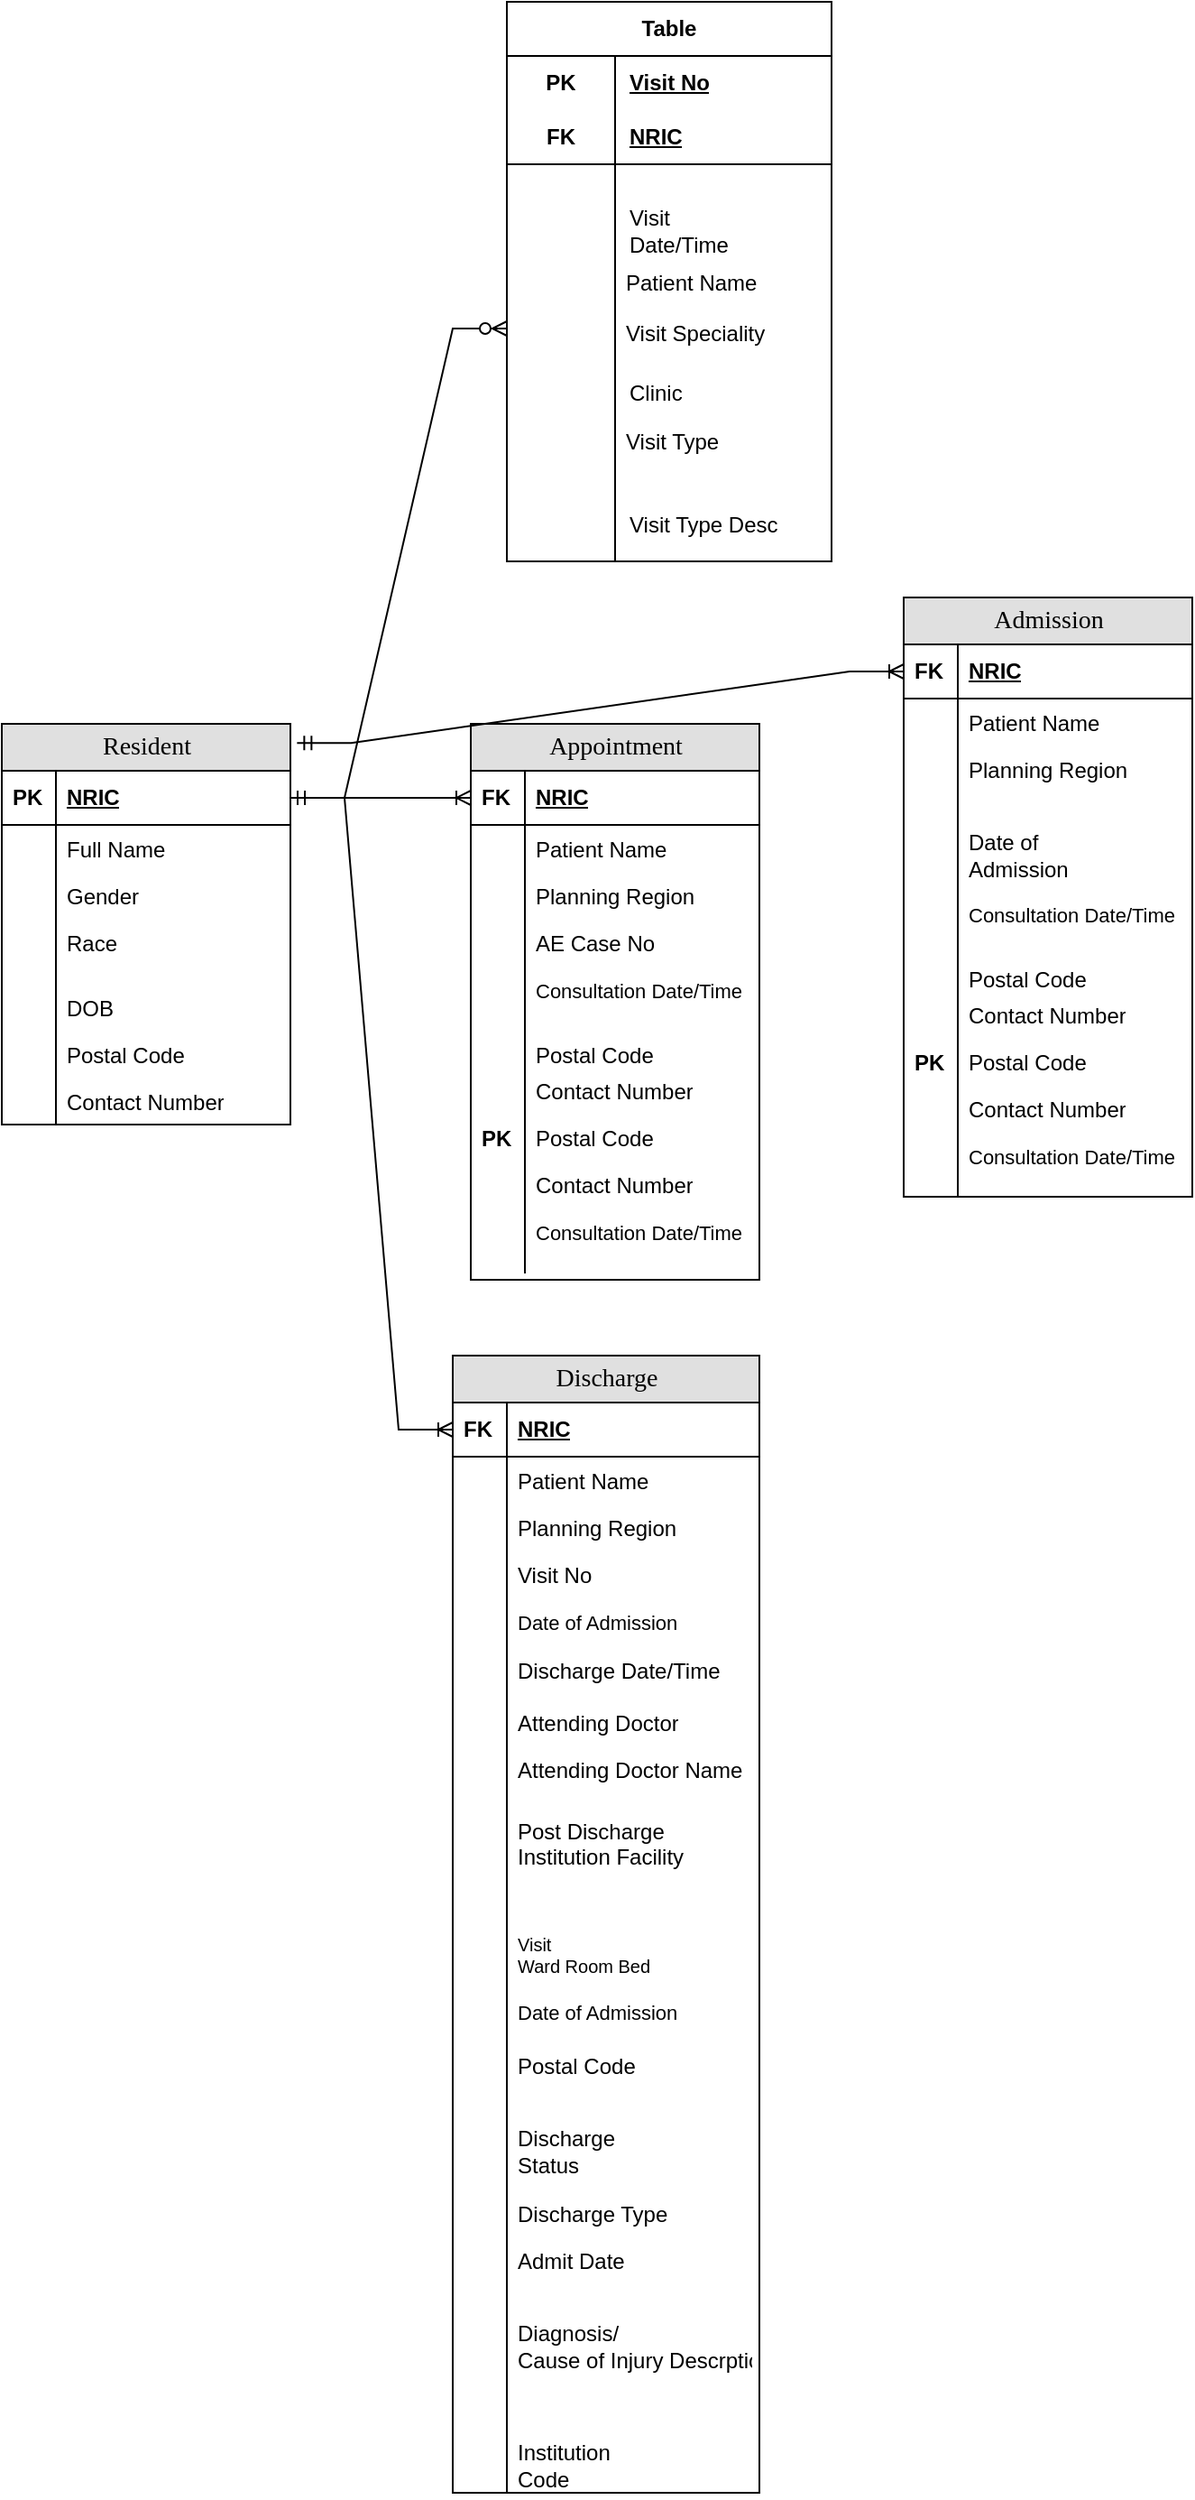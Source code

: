 <mxfile version="21.6.8" type="github">
  <diagram name="Page-1" id="e56a1550-8fbb-45ad-956c-1786394a9013">
    <mxGraphModel dx="739" dy="1246" grid="1" gridSize="10" guides="1" tooltips="1" connect="1" arrows="1" fold="1" page="1" pageScale="1" pageWidth="1100" pageHeight="850" background="none" math="0" shadow="0">
      <root>
        <object label="" Country="" id="0">
          <mxCell />
        </object>
        <mxCell id="1" parent="0" />
        <mxCell id="2e49270ec7c68f3f-80" value="Resident" style="swimlane;html=1;fontStyle=0;childLayout=stackLayout;horizontal=1;startSize=26;fillColor=#e0e0e0;horizontalStack=0;resizeParent=1;resizeLast=0;collapsible=1;marginBottom=0;swimlaneFillColor=#ffffff;align=center;rounded=0;shadow=0;comic=0;labelBackgroundColor=none;strokeWidth=1;fontFamily=Verdana;fontSize=14" parent="1" vertex="1">
          <mxGeometry x="30" y="350" width="160" height="222" as="geometry" />
        </mxCell>
        <object label="NRIC" id="2e49270ec7c68f3f-81">
          <mxCell style="shape=partialRectangle;top=0;left=0;right=0;bottom=1;html=1;align=left;verticalAlign=middle;fillColor=none;spacingLeft=34;spacingRight=4;whiteSpace=wrap;overflow=hidden;rotatable=0;points=[[0,0.5],[1,0.5]];portConstraint=eastwest;dropTarget=0;fontStyle=5;" parent="2e49270ec7c68f3f-80" vertex="1">
            <mxGeometry y="26" width="160" height="30" as="geometry" />
          </mxCell>
        </object>
        <mxCell id="2e49270ec7c68f3f-82" value="&lt;b&gt;PK&lt;/b&gt;" style="shape=partialRectangle;top=0;left=0;bottom=0;html=1;fillColor=none;align=left;verticalAlign=middle;spacingLeft=4;spacingRight=4;whiteSpace=wrap;overflow=hidden;rotatable=0;points=[];portConstraint=eastwest;part=1;" parent="2e49270ec7c68f3f-81" vertex="1" connectable="0">
          <mxGeometry width="30" height="30" as="geometry" />
        </mxCell>
        <mxCell id="2e49270ec7c68f3f-83" value="Full Name" style="shape=partialRectangle;top=0;left=0;right=0;bottom=0;html=1;align=left;verticalAlign=top;fillColor=none;spacingLeft=34;spacingRight=4;whiteSpace=wrap;overflow=hidden;rotatable=0;points=[[0,0.5],[1,0.5]];portConstraint=eastwest;dropTarget=0;" parent="2e49270ec7c68f3f-80" vertex="1">
          <mxGeometry y="56" width="160" height="26" as="geometry" />
        </mxCell>
        <mxCell id="2e49270ec7c68f3f-84" value="" style="shape=partialRectangle;top=0;left=0;bottom=0;html=1;fillColor=none;align=left;verticalAlign=top;spacingLeft=4;spacingRight=4;whiteSpace=wrap;overflow=hidden;rotatable=0;points=[];portConstraint=eastwest;part=1;" parent="2e49270ec7c68f3f-83" vertex="1" connectable="0">
          <mxGeometry width="30" height="26" as="geometry" />
        </mxCell>
        <mxCell id="2e49270ec7c68f3f-85" value="Gender" style="shape=partialRectangle;top=0;left=0;right=0;bottom=0;html=1;align=left;verticalAlign=top;fillColor=none;spacingLeft=34;spacingRight=4;whiteSpace=wrap;overflow=hidden;rotatable=0;points=[[0,0.5],[1,0.5]];portConstraint=eastwest;dropTarget=0;" parent="2e49270ec7c68f3f-80" vertex="1">
          <mxGeometry y="82" width="160" height="26" as="geometry" />
        </mxCell>
        <mxCell id="2e49270ec7c68f3f-86" value="" style="shape=partialRectangle;top=0;left=0;bottom=0;html=1;fillColor=none;align=left;verticalAlign=top;spacingLeft=4;spacingRight=4;whiteSpace=wrap;overflow=hidden;rotatable=0;points=[];portConstraint=eastwest;part=1;" parent="2e49270ec7c68f3f-85" vertex="1" connectable="0">
          <mxGeometry width="30" height="26" as="geometry" />
        </mxCell>
        <object label="Race&lt;br&gt;" NRIC="" id="2e49270ec7c68f3f-87">
          <mxCell style="shape=partialRectangle;top=0;left=0;right=0;bottom=0;html=1;align=left;verticalAlign=top;fillColor=none;spacingLeft=34;spacingRight=4;whiteSpace=wrap;overflow=hidden;rotatable=0;points=[[0,0.5],[1,0.5]];portConstraint=eastwest;dropTarget=0;" parent="2e49270ec7c68f3f-80" vertex="1">
            <mxGeometry y="108" width="160" height="26" as="geometry" />
          </mxCell>
        </object>
        <mxCell id="2e49270ec7c68f3f-88" value="" style="shape=partialRectangle;top=0;left=0;bottom=0;html=1;fillColor=none;align=left;verticalAlign=top;spacingLeft=4;spacingRight=4;whiteSpace=wrap;overflow=hidden;rotatable=0;points=[];portConstraint=eastwest;part=1;" parent="2e49270ec7c68f3f-87" vertex="1" connectable="0">
          <mxGeometry width="30" height="26" as="geometry" />
        </mxCell>
        <mxCell id="2e49270ec7c68f3f-89" value="" style="shape=partialRectangle;top=0;left=0;right=0;bottom=0;html=1;align=left;verticalAlign=top;fillColor=none;spacingLeft=34;spacingRight=4;whiteSpace=wrap;overflow=hidden;rotatable=0;points=[[0,0.5],[1,0.5]];portConstraint=eastwest;dropTarget=0;" parent="2e49270ec7c68f3f-80" vertex="1">
          <mxGeometry y="134" width="160" height="10" as="geometry" />
        </mxCell>
        <mxCell id="2e49270ec7c68f3f-90" value="" style="shape=partialRectangle;top=0;left=0;bottom=0;html=1;fillColor=none;align=left;verticalAlign=top;spacingLeft=4;spacingRight=4;whiteSpace=wrap;overflow=hidden;rotatable=0;points=[];portConstraint=eastwest;part=1;" parent="2e49270ec7c68f3f-89" vertex="1" connectable="0">
          <mxGeometry width="30" height="10" as="geometry" />
        </mxCell>
        <mxCell id="mO2ZwVABica-r8AVi01O-3" value="DOB" style="shape=partialRectangle;top=0;left=0;right=0;bottom=0;html=1;align=left;verticalAlign=top;fillColor=none;spacingLeft=34;spacingRight=4;whiteSpace=wrap;overflow=hidden;rotatable=0;points=[[0,0.5],[1,0.5]];portConstraint=eastwest;dropTarget=0;" vertex="1" parent="2e49270ec7c68f3f-80">
          <mxGeometry y="144" width="160" height="26" as="geometry" />
        </mxCell>
        <mxCell id="mO2ZwVABica-r8AVi01O-4" value="" style="shape=partialRectangle;top=0;left=0;bottom=0;html=1;fillColor=none;align=left;verticalAlign=top;spacingLeft=4;spacingRight=4;whiteSpace=wrap;overflow=hidden;rotatable=0;points=[];portConstraint=eastwest;part=1;" vertex="1" connectable="0" parent="mO2ZwVABica-r8AVi01O-3">
          <mxGeometry width="30" height="26" as="geometry" />
        </mxCell>
        <mxCell id="mO2ZwVABica-r8AVi01O-5" value="Postal Code" style="shape=partialRectangle;top=0;left=0;right=0;bottom=0;html=1;align=left;verticalAlign=top;fillColor=none;spacingLeft=34;spacingRight=4;whiteSpace=wrap;overflow=hidden;rotatable=0;points=[[0,0.5],[1,0.5]];portConstraint=eastwest;dropTarget=0;" vertex="1" parent="2e49270ec7c68f3f-80">
          <mxGeometry y="170" width="160" height="26" as="geometry" />
        </mxCell>
        <mxCell id="mO2ZwVABica-r8AVi01O-6" value="" style="shape=partialRectangle;top=0;left=0;bottom=0;html=1;fillColor=none;align=left;verticalAlign=top;spacingLeft=4;spacingRight=4;whiteSpace=wrap;overflow=hidden;rotatable=0;points=[];portConstraint=eastwest;part=1;" vertex="1" connectable="0" parent="mO2ZwVABica-r8AVi01O-5">
          <mxGeometry width="30" height="26" as="geometry" />
        </mxCell>
        <mxCell id="mO2ZwVABica-r8AVi01O-7" value="Contact Number" style="shape=partialRectangle;top=0;left=0;right=0;bottom=0;html=1;align=left;verticalAlign=top;fillColor=none;spacingLeft=34;spacingRight=4;whiteSpace=wrap;overflow=hidden;rotatable=0;points=[[0,0.5],[1,0.5]];portConstraint=eastwest;dropTarget=0;" vertex="1" parent="2e49270ec7c68f3f-80">
          <mxGeometry y="196" width="160" height="26" as="geometry" />
        </mxCell>
        <mxCell id="mO2ZwVABica-r8AVi01O-8" value="" style="shape=partialRectangle;top=0;left=0;bottom=0;html=1;fillColor=none;align=left;verticalAlign=top;spacingLeft=4;spacingRight=4;whiteSpace=wrap;overflow=hidden;rotatable=0;points=[];portConstraint=eastwest;part=1;" vertex="1" connectable="0" parent="mO2ZwVABica-r8AVi01O-7">
          <mxGeometry width="30" height="26" as="geometry" />
        </mxCell>
        <mxCell id="mO2ZwVABica-r8AVi01O-9" value="Appointment" style="swimlane;html=1;fontStyle=0;childLayout=stackLayout;horizontal=1;startSize=26;fillColor=#e0e0e0;horizontalStack=0;resizeParent=1;resizeLast=0;collapsible=1;marginBottom=0;swimlaneFillColor=#ffffff;align=center;rounded=0;shadow=0;comic=0;labelBackgroundColor=none;strokeWidth=1;fontFamily=Verdana;fontSize=14" vertex="1" parent="1">
          <mxGeometry x="290" y="350" width="160" height="308" as="geometry" />
        </mxCell>
        <object label="NRIC" id="mO2ZwVABica-r8AVi01O-10">
          <mxCell style="shape=partialRectangle;top=0;left=0;right=0;bottom=1;html=1;align=left;verticalAlign=middle;fillColor=none;spacingLeft=34;spacingRight=4;whiteSpace=wrap;overflow=hidden;rotatable=0;points=[[0,0.5],[1,0.5]];portConstraint=eastwest;dropTarget=0;fontStyle=5;" vertex="1" parent="mO2ZwVABica-r8AVi01O-9">
            <mxGeometry y="26" width="160" height="30" as="geometry" />
          </mxCell>
        </object>
        <mxCell id="mO2ZwVABica-r8AVi01O-11" value="&lt;b&gt;FK&lt;/b&gt;" style="shape=partialRectangle;top=0;left=0;bottom=0;html=1;fillColor=none;align=left;verticalAlign=middle;spacingLeft=4;spacingRight=4;whiteSpace=wrap;overflow=hidden;rotatable=0;points=[];portConstraint=eastwest;part=1;" vertex="1" connectable="0" parent="mO2ZwVABica-r8AVi01O-10">
          <mxGeometry width="30" height="30" as="geometry" />
        </mxCell>
        <mxCell id="mO2ZwVABica-r8AVi01O-12" value="Patient Name" style="shape=partialRectangle;top=0;left=0;right=0;bottom=0;html=1;align=left;verticalAlign=top;fillColor=none;spacingLeft=34;spacingRight=4;whiteSpace=wrap;overflow=hidden;rotatable=0;points=[[0,0.5],[1,0.5]];portConstraint=eastwest;dropTarget=0;" vertex="1" parent="mO2ZwVABica-r8AVi01O-9">
          <mxGeometry y="56" width="160" height="26" as="geometry" />
        </mxCell>
        <mxCell id="mO2ZwVABica-r8AVi01O-13" value="" style="shape=partialRectangle;top=0;left=0;bottom=0;html=1;fillColor=none;align=left;verticalAlign=top;spacingLeft=4;spacingRight=4;whiteSpace=wrap;overflow=hidden;rotatable=0;points=[];portConstraint=eastwest;part=1;" vertex="1" connectable="0" parent="mO2ZwVABica-r8AVi01O-12">
          <mxGeometry width="30" height="26" as="geometry" />
        </mxCell>
        <mxCell id="mO2ZwVABica-r8AVi01O-14" value="Planning Region" style="shape=partialRectangle;top=0;left=0;right=0;bottom=0;html=1;align=left;verticalAlign=top;fillColor=none;spacingLeft=34;spacingRight=4;whiteSpace=wrap;overflow=hidden;rotatable=0;points=[[0,0.5],[1,0.5]];portConstraint=eastwest;dropTarget=0;" vertex="1" parent="mO2ZwVABica-r8AVi01O-9">
          <mxGeometry y="82" width="160" height="26" as="geometry" />
        </mxCell>
        <mxCell id="mO2ZwVABica-r8AVi01O-15" value="" style="shape=partialRectangle;top=0;left=0;bottom=0;html=1;fillColor=none;align=left;verticalAlign=top;spacingLeft=4;spacingRight=4;whiteSpace=wrap;overflow=hidden;rotatable=0;points=[];portConstraint=eastwest;part=1;" vertex="1" connectable="0" parent="mO2ZwVABica-r8AVi01O-14">
          <mxGeometry width="30" height="26" as="geometry" />
        </mxCell>
        <object label="AE Case No" NRIC="" id="mO2ZwVABica-r8AVi01O-16">
          <mxCell style="shape=partialRectangle;top=0;left=0;right=0;bottom=0;html=1;align=left;verticalAlign=top;fillColor=none;spacingLeft=34;spacingRight=4;whiteSpace=wrap;overflow=hidden;rotatable=0;points=[[0,0.5],[1,0.5]];portConstraint=eastwest;dropTarget=0;" vertex="1" parent="mO2ZwVABica-r8AVi01O-9">
            <mxGeometry y="108" width="160" height="26" as="geometry" />
          </mxCell>
        </object>
        <mxCell id="mO2ZwVABica-r8AVi01O-17" value="" style="shape=partialRectangle;top=0;left=0;bottom=0;html=1;fillColor=none;align=left;verticalAlign=top;spacingLeft=4;spacingRight=4;whiteSpace=wrap;overflow=hidden;rotatable=0;points=[];portConstraint=eastwest;part=1;" vertex="1" connectable="0" parent="mO2ZwVABica-r8AVi01O-16">
          <mxGeometry width="30" height="26" as="geometry" />
        </mxCell>
        <mxCell id="mO2ZwVABica-r8AVi01O-20" value="&lt;font style=&quot;font-size: 11px;&quot;&gt;Consultation Date/Time&lt;/font&gt;" style="shape=partialRectangle;top=0;left=0;right=0;bottom=0;html=1;align=left;verticalAlign=top;fillColor=none;spacingLeft=34;spacingRight=4;whiteSpace=wrap;overflow=hidden;rotatable=0;points=[[0,0.5],[1,0.5]];portConstraint=eastwest;dropTarget=0;" vertex="1" parent="mO2ZwVABica-r8AVi01O-9">
          <mxGeometry y="134" width="160" height="36" as="geometry" />
        </mxCell>
        <mxCell id="mO2ZwVABica-r8AVi01O-21" value="" style="shape=partialRectangle;top=0;left=0;bottom=0;html=1;fillColor=none;align=left;verticalAlign=top;spacingLeft=4;spacingRight=4;whiteSpace=wrap;overflow=hidden;rotatable=0;points=[];portConstraint=eastwest;part=1;" vertex="1" connectable="0" parent="mO2ZwVABica-r8AVi01O-20">
          <mxGeometry width="30" height="36" as="geometry" />
        </mxCell>
        <mxCell id="mO2ZwVABica-r8AVi01O-22" value="Postal Code" style="shape=partialRectangle;top=0;left=0;right=0;bottom=0;html=1;align=left;verticalAlign=top;fillColor=none;spacingLeft=34;spacingRight=4;whiteSpace=wrap;overflow=hidden;rotatable=0;points=[[0,0.5],[1,0.5]];portConstraint=eastwest;dropTarget=0;" vertex="1" parent="mO2ZwVABica-r8AVi01O-9">
          <mxGeometry y="170" width="160" height="20" as="geometry" />
        </mxCell>
        <mxCell id="mO2ZwVABica-r8AVi01O-23" value="" style="shape=partialRectangle;top=0;left=0;bottom=0;html=1;fillColor=none;align=left;verticalAlign=top;spacingLeft=4;spacingRight=4;whiteSpace=wrap;overflow=hidden;rotatable=0;points=[];portConstraint=eastwest;part=1;" vertex="1" connectable="0" parent="mO2ZwVABica-r8AVi01O-22">
          <mxGeometry width="30" height="20.0" as="geometry" />
        </mxCell>
        <mxCell id="mO2ZwVABica-r8AVi01O-24" value="Contact Number" style="shape=partialRectangle;top=0;left=0;right=0;bottom=0;html=1;align=left;verticalAlign=top;fillColor=none;spacingLeft=34;spacingRight=4;whiteSpace=wrap;overflow=hidden;rotatable=0;points=[[0,0.5],[1,0.5]];portConstraint=eastwest;dropTarget=0;" vertex="1" parent="mO2ZwVABica-r8AVi01O-9">
          <mxGeometry y="190" width="160" height="26" as="geometry" />
        </mxCell>
        <mxCell id="mO2ZwVABica-r8AVi01O-25" value="" style="shape=partialRectangle;top=0;left=0;bottom=0;html=1;fillColor=none;align=left;verticalAlign=top;spacingLeft=4;spacingRight=4;whiteSpace=wrap;overflow=hidden;rotatable=0;points=[];portConstraint=eastwest;part=1;" vertex="1" connectable="0" parent="mO2ZwVABica-r8AVi01O-24">
          <mxGeometry width="30" height="26" as="geometry" />
        </mxCell>
        <mxCell id="mO2ZwVABica-r8AVi01O-32" value="Postal Code" style="shape=partialRectangle;top=0;left=0;right=0;bottom=0;html=1;align=left;verticalAlign=top;fillColor=none;spacingLeft=34;spacingRight=4;whiteSpace=wrap;overflow=hidden;rotatable=0;points=[[0,0.5],[1,0.5]];portConstraint=eastwest;dropTarget=0;" vertex="1" parent="mO2ZwVABica-r8AVi01O-9">
          <mxGeometry y="216" width="160" height="26" as="geometry" />
        </mxCell>
        <mxCell id="mO2ZwVABica-r8AVi01O-33" value="&lt;b&gt;PK&lt;/b&gt;" style="shape=partialRectangle;top=0;left=0;bottom=0;html=1;fillColor=none;align=left;verticalAlign=top;spacingLeft=4;spacingRight=4;whiteSpace=wrap;overflow=hidden;rotatable=0;points=[];portConstraint=eastwest;part=1;" vertex="1" connectable="0" parent="mO2ZwVABica-r8AVi01O-32">
          <mxGeometry width="30" height="26" as="geometry" />
        </mxCell>
        <mxCell id="mO2ZwVABica-r8AVi01O-34" value="Contact Number" style="shape=partialRectangle;top=0;left=0;right=0;bottom=0;html=1;align=left;verticalAlign=top;fillColor=none;spacingLeft=34;spacingRight=4;whiteSpace=wrap;overflow=hidden;rotatable=0;points=[[0,0.5],[1,0.5]];portConstraint=eastwest;dropTarget=0;" vertex="1" parent="mO2ZwVABica-r8AVi01O-9">
          <mxGeometry y="242" width="160" height="26" as="geometry" />
        </mxCell>
        <mxCell id="mO2ZwVABica-r8AVi01O-35" value="" style="shape=partialRectangle;top=0;left=0;bottom=0;html=1;fillColor=none;align=left;verticalAlign=top;spacingLeft=4;spacingRight=4;whiteSpace=wrap;overflow=hidden;rotatable=0;points=[];portConstraint=eastwest;part=1;" vertex="1" connectable="0" parent="mO2ZwVABica-r8AVi01O-34">
          <mxGeometry width="30" height="26" as="geometry" />
        </mxCell>
        <mxCell id="mO2ZwVABica-r8AVi01O-154" value="&lt;font style=&quot;font-size: 11px;&quot;&gt;Consultation Date/Time&lt;/font&gt;" style="shape=partialRectangle;top=0;left=0;right=0;bottom=0;html=1;align=left;verticalAlign=top;fillColor=none;spacingLeft=34;spacingRight=4;whiteSpace=wrap;overflow=hidden;rotatable=0;points=[[0,0.5],[1,0.5]];portConstraint=eastwest;dropTarget=0;" vertex="1" parent="mO2ZwVABica-r8AVi01O-9">
          <mxGeometry y="268" width="160" height="36" as="geometry" />
        </mxCell>
        <mxCell id="mO2ZwVABica-r8AVi01O-155" value="" style="shape=partialRectangle;top=0;left=0;bottom=0;html=1;fillColor=none;align=left;verticalAlign=top;spacingLeft=4;spacingRight=4;whiteSpace=wrap;overflow=hidden;rotatable=0;points=[];portConstraint=eastwest;part=1;" vertex="1" connectable="0" parent="mO2ZwVABica-r8AVi01O-154">
          <mxGeometry width="30" height="36" as="geometry" />
        </mxCell>
        <mxCell id="mO2ZwVABica-r8AVi01O-36" value="Discharge" style="swimlane;html=1;fontStyle=0;childLayout=stackLayout;horizontal=1;startSize=26;fillColor=#e0e0e0;horizontalStack=0;resizeParent=1;resizeLast=0;collapsible=1;marginBottom=0;swimlaneFillColor=#ffffff;align=center;rounded=0;shadow=0;comic=0;labelBackgroundColor=none;strokeWidth=1;fontFamily=Verdana;fontSize=14" vertex="1" parent="1">
          <mxGeometry x="280" y="700" width="170" height="630" as="geometry" />
        </mxCell>
        <object label="NRIC" id="mO2ZwVABica-r8AVi01O-37">
          <mxCell style="shape=partialRectangle;top=0;left=0;right=0;bottom=1;html=1;align=left;verticalAlign=middle;fillColor=none;spacingLeft=34;spacingRight=4;whiteSpace=wrap;overflow=hidden;rotatable=0;points=[[0,0.5],[1,0.5]];portConstraint=eastwest;dropTarget=0;fontStyle=5;" vertex="1" parent="mO2ZwVABica-r8AVi01O-36">
            <mxGeometry y="26" width="170" height="30" as="geometry" />
          </mxCell>
        </object>
        <mxCell id="mO2ZwVABica-r8AVi01O-38" value="&lt;b&gt;FK&lt;/b&gt;" style="shape=partialRectangle;top=0;left=0;bottom=0;html=1;fillColor=none;align=left;verticalAlign=middle;spacingLeft=4;spacingRight=4;whiteSpace=wrap;overflow=hidden;rotatable=0;points=[];portConstraint=eastwest;part=1;" vertex="1" connectable="0" parent="mO2ZwVABica-r8AVi01O-37">
          <mxGeometry width="30" height="30" as="geometry" />
        </mxCell>
        <mxCell id="mO2ZwVABica-r8AVi01O-39" value="Patient Name" style="shape=partialRectangle;top=0;left=0;right=0;bottom=0;html=1;align=left;verticalAlign=top;fillColor=none;spacingLeft=34;spacingRight=4;whiteSpace=wrap;overflow=hidden;rotatable=0;points=[[0,0.5],[1,0.5]];portConstraint=eastwest;dropTarget=0;" vertex="1" parent="mO2ZwVABica-r8AVi01O-36">
          <mxGeometry y="56" width="170" height="26" as="geometry" />
        </mxCell>
        <mxCell id="mO2ZwVABica-r8AVi01O-40" value="" style="shape=partialRectangle;top=0;left=0;bottom=0;html=1;fillColor=none;align=left;verticalAlign=top;spacingLeft=4;spacingRight=4;whiteSpace=wrap;overflow=hidden;rotatable=0;points=[];portConstraint=eastwest;part=1;" vertex="1" connectable="0" parent="mO2ZwVABica-r8AVi01O-39">
          <mxGeometry width="30" height="26" as="geometry" />
        </mxCell>
        <mxCell id="mO2ZwVABica-r8AVi01O-41" value="Planning Region" style="shape=partialRectangle;top=0;left=0;right=0;bottom=0;html=1;align=left;verticalAlign=top;fillColor=none;spacingLeft=34;spacingRight=4;whiteSpace=wrap;overflow=hidden;rotatable=0;points=[[0,0.5],[1,0.5]];portConstraint=eastwest;dropTarget=0;" vertex="1" parent="mO2ZwVABica-r8AVi01O-36">
          <mxGeometry y="82" width="170" height="26" as="geometry" />
        </mxCell>
        <mxCell id="mO2ZwVABica-r8AVi01O-42" value="" style="shape=partialRectangle;top=0;left=0;bottom=0;html=1;fillColor=none;align=left;verticalAlign=top;spacingLeft=4;spacingRight=4;whiteSpace=wrap;overflow=hidden;rotatable=0;points=[];portConstraint=eastwest;part=1;" vertex="1" connectable="0" parent="mO2ZwVABica-r8AVi01O-41">
          <mxGeometry width="30" height="26" as="geometry" />
        </mxCell>
        <object label="Visit No" NRIC="" id="mO2ZwVABica-r8AVi01O-43">
          <mxCell style="shape=partialRectangle;top=0;left=0;right=0;bottom=0;html=1;align=left;verticalAlign=top;fillColor=none;spacingLeft=34;spacingRight=4;whiteSpace=wrap;overflow=hidden;rotatable=0;points=[[0,0.5],[1,0.5]];portConstraint=eastwest;dropTarget=0;" vertex="1" parent="mO2ZwVABica-r8AVi01O-36">
            <mxGeometry y="108" width="170" height="26" as="geometry" />
          </mxCell>
        </object>
        <mxCell id="mO2ZwVABica-r8AVi01O-44" value="" style="shape=partialRectangle;top=0;left=0;bottom=0;html=1;fillColor=none;align=left;verticalAlign=top;spacingLeft=4;spacingRight=4;whiteSpace=wrap;overflow=hidden;rotatable=0;points=[];portConstraint=eastwest;part=1;" vertex="1" connectable="0" parent="mO2ZwVABica-r8AVi01O-43">
          <mxGeometry width="30" height="26" as="geometry" />
        </mxCell>
        <mxCell id="mO2ZwVABica-r8AVi01O-45" value="&lt;font style=&quot;font-size: 11px;&quot;&gt;Date of Admission&lt;/font&gt;" style="shape=partialRectangle;top=0;left=0;right=0;bottom=0;html=1;align=left;verticalAlign=top;fillColor=none;spacingLeft=34;spacingRight=4;whiteSpace=wrap;overflow=hidden;rotatable=0;points=[[0,0.5],[1,0.5]];portConstraint=eastwest;dropTarget=0;" vertex="1" parent="mO2ZwVABica-r8AVi01O-36">
          <mxGeometry y="134" width="170" height="26" as="geometry" />
        </mxCell>
        <mxCell id="mO2ZwVABica-r8AVi01O-46" value="" style="shape=partialRectangle;top=0;left=0;bottom=0;html=1;fillColor=none;align=left;verticalAlign=top;spacingLeft=4;spacingRight=4;whiteSpace=wrap;overflow=hidden;rotatable=0;points=[];portConstraint=eastwest;part=1;" vertex="1" connectable="0" parent="mO2ZwVABica-r8AVi01O-45">
          <mxGeometry width="30" height="26" as="geometry" />
        </mxCell>
        <mxCell id="mO2ZwVABica-r8AVi01O-47" value="Discharge Date/Time" style="shape=partialRectangle;top=0;left=0;right=0;bottom=0;html=1;align=left;verticalAlign=middle;fillColor=none;spacingLeft=34;spacingRight=4;whiteSpace=wrap;overflow=hidden;rotatable=0;points=[[0,0.5],[1,0.5]];portConstraint=eastwest;dropTarget=0;" vertex="1" parent="mO2ZwVABica-r8AVi01O-36">
          <mxGeometry y="160" width="170" height="30" as="geometry" />
        </mxCell>
        <mxCell id="mO2ZwVABica-r8AVi01O-48" value="" style="shape=partialRectangle;top=0;left=0;bottom=0;html=1;fillColor=none;align=left;verticalAlign=top;spacingLeft=4;spacingRight=4;whiteSpace=wrap;overflow=hidden;rotatable=0;points=[];portConstraint=eastwest;part=1;" vertex="1" connectable="0" parent="mO2ZwVABica-r8AVi01O-47">
          <mxGeometry width="30" height="30" as="geometry" />
        </mxCell>
        <mxCell id="mO2ZwVABica-r8AVi01O-49" value="Attending Doctor" style="shape=partialRectangle;top=0;left=0;right=0;bottom=0;html=1;align=left;verticalAlign=top;fillColor=none;spacingLeft=34;spacingRight=4;whiteSpace=wrap;overflow=hidden;rotatable=0;points=[[0,0.5],[1,0.5]];portConstraint=eastwest;dropTarget=0;" vertex="1" parent="mO2ZwVABica-r8AVi01O-36">
          <mxGeometry y="190" width="170" height="26" as="geometry" />
        </mxCell>
        <mxCell id="mO2ZwVABica-r8AVi01O-50" value="" style="shape=partialRectangle;top=0;left=0;bottom=0;html=1;fillColor=none;align=left;verticalAlign=top;spacingLeft=4;spacingRight=4;whiteSpace=wrap;overflow=hidden;rotatable=0;points=[];portConstraint=eastwest;part=1;" vertex="1" connectable="0" parent="mO2ZwVABica-r8AVi01O-49">
          <mxGeometry width="30" height="26" as="geometry" />
        </mxCell>
        <mxCell id="mO2ZwVABica-r8AVi01O-53" value="Attending Doctor Name" style="shape=partialRectangle;top=0;left=0;right=0;bottom=0;html=1;align=left;verticalAlign=top;fillColor=none;spacingLeft=34;spacingRight=4;whiteSpace=wrap;overflow=hidden;rotatable=0;points=[[0,0.5],[1,0.5]];portConstraint=eastwest;dropTarget=0;" vertex="1" parent="mO2ZwVABica-r8AVi01O-36">
          <mxGeometry y="216" width="170" height="34" as="geometry" />
        </mxCell>
        <mxCell id="mO2ZwVABica-r8AVi01O-54" value="" style="shape=partialRectangle;top=0;left=0;bottom=0;html=1;fillColor=none;align=left;verticalAlign=top;spacingLeft=4;spacingRight=4;whiteSpace=wrap;overflow=hidden;rotatable=0;points=[];portConstraint=eastwest;part=1;" vertex="1" connectable="0" parent="mO2ZwVABica-r8AVi01O-53">
          <mxGeometry width="30" height="34" as="geometry" />
        </mxCell>
        <mxCell id="mO2ZwVABica-r8AVi01O-51" value="Post Discharge Institution Facility" style="shape=partialRectangle;top=0;left=0;right=0;bottom=0;html=1;align=left;verticalAlign=top;fillColor=none;spacingLeft=34;spacingRight=4;whiteSpace=wrap;overflow=hidden;rotatable=0;points=[[0,0.5],[1,0.5]];portConstraint=eastwest;dropTarget=0;" vertex="1" parent="mO2ZwVABica-r8AVi01O-36">
          <mxGeometry y="250" width="170" height="50" as="geometry" />
        </mxCell>
        <mxCell id="mO2ZwVABica-r8AVi01O-52" value="" style="shape=partialRectangle;top=0;left=0;bottom=0;html=1;fillColor=none;align=left;verticalAlign=top;spacingLeft=4;spacingRight=4;whiteSpace=wrap;overflow=hidden;rotatable=0;points=[];portConstraint=eastwest;part=1;" vertex="1" connectable="0" parent="mO2ZwVABica-r8AVi01O-51">
          <mxGeometry width="30" height="50" as="geometry" />
        </mxCell>
        <mxCell id="mO2ZwVABica-r8AVi01O-55" value="&lt;font style=&quot;font-size: 10px;&quot;&gt;&lt;br&gt;&lt;/font&gt;&lt;table style=&quot;width: 179pt; font-size: 10px;&quot; width=&quot;238&quot; cellspacing=&quot;0&quot; cellpadding=&quot;0&quot; border=&quot;0&quot;&gt;&lt;tbody&gt;&lt;tr style=&quot;height:14.5pt&quot; height=&quot;19&quot;&gt;  &lt;td style=&quot;height:14.5pt;width:179pt&quot; width=&quot;238&quot; class=&quot;xl65&quot; height=&quot;19&quot;&gt;&lt;font style=&quot;font-size: 10px;&quot;&gt;Visit&lt;br&gt;  Ward Room Bed&lt;/font&gt;&lt;/td&gt;&lt;/tr&gt;&lt;/tbody&gt;&lt;/table&gt;" style="shape=partialRectangle;top=0;left=0;right=0;bottom=0;html=1;align=left;verticalAlign=top;fillColor=none;spacingLeft=34;spacingRight=4;whiteSpace=wrap;overflow=hidden;rotatable=0;points=[[0,0.5],[1,0.5]];portConstraint=eastwest;dropTarget=0;" vertex="1" parent="mO2ZwVABica-r8AVi01O-36">
          <mxGeometry y="300" width="170" height="50" as="geometry" />
        </mxCell>
        <mxCell id="mO2ZwVABica-r8AVi01O-56" value="" style="shape=partialRectangle;top=0;left=0;bottom=0;html=1;fillColor=none;align=left;verticalAlign=top;spacingLeft=4;spacingRight=4;whiteSpace=wrap;overflow=hidden;rotatable=0;points=[];portConstraint=eastwest;part=1;" vertex="1" connectable="0" parent="mO2ZwVABica-r8AVi01O-55">
          <mxGeometry width="30" height="50" as="geometry" />
        </mxCell>
        <mxCell id="mO2ZwVABica-r8AVi01O-57" value="&lt;font style=&quot;font-size: 11px;&quot;&gt;Date of Admission&lt;/font&gt;" style="shape=partialRectangle;top=0;left=0;right=0;bottom=0;html=1;align=left;verticalAlign=top;fillColor=none;spacingLeft=34;spacingRight=4;whiteSpace=wrap;overflow=hidden;rotatable=0;points=[[0,0.5],[1,0.5]];portConstraint=eastwest;dropTarget=0;" vertex="1" parent="mO2ZwVABica-r8AVi01O-36">
          <mxGeometry y="350" width="170" height="30" as="geometry" />
        </mxCell>
        <mxCell id="mO2ZwVABica-r8AVi01O-58" value="" style="shape=partialRectangle;top=0;left=0;bottom=0;html=1;fillColor=none;align=left;verticalAlign=top;spacingLeft=4;spacingRight=4;whiteSpace=wrap;overflow=hidden;rotatable=0;points=[];portConstraint=eastwest;part=1;" vertex="1" connectable="0" parent="mO2ZwVABica-r8AVi01O-57">
          <mxGeometry width="30" height="30" as="geometry" />
        </mxCell>
        <mxCell id="mO2ZwVABica-r8AVi01O-149" value="Postal Code" style="shape=partialRectangle;top=0;left=0;right=0;bottom=0;html=1;align=left;verticalAlign=top;fillColor=none;spacingLeft=34;spacingRight=4;whiteSpace=wrap;overflow=hidden;rotatable=0;points=[[0,0.5],[1,0.5]];portConstraint=eastwest;dropTarget=0;" vertex="1" parent="mO2ZwVABica-r8AVi01O-36">
          <mxGeometry y="380" width="170" height="26" as="geometry" />
        </mxCell>
        <mxCell id="mO2ZwVABica-r8AVi01O-150" value="" style="shape=partialRectangle;top=0;left=0;bottom=0;html=1;fillColor=none;align=left;verticalAlign=top;spacingLeft=4;spacingRight=4;whiteSpace=wrap;overflow=hidden;rotatable=0;points=[];portConstraint=eastwest;part=1;" vertex="1" connectable="0" parent="mO2ZwVABica-r8AVi01O-149">
          <mxGeometry width="30" height="26" as="geometry" />
        </mxCell>
        <mxCell id="mO2ZwVABica-r8AVi01O-152" value="&lt;table style=&quot;border-collapse:&lt;br/&gt; collapse;width:179pt&quot; width=&quot;238&quot; cellspacing=&quot;0&quot; cellpadding=&quot;0&quot; border=&quot;0&quot;&gt;&lt;tbody&gt;&lt;tr style=&quot;height:14.5pt&quot; height=&quot;19&quot;&gt;&lt;br/&gt;  &lt;td style=&quot;height:14.5pt;width:179pt&quot; width=&quot;238&quot; class=&quot;xl65&quot; height=&quot;19&quot;&gt;Discharge&lt;br/&gt;  Status&lt;/td&gt;&lt;/tr&gt;&lt;/tbody&gt;&lt;/table&gt;" style="shape=partialRectangle;top=0;left=0;right=0;bottom=0;html=1;align=left;verticalAlign=top;fillColor=none;spacingLeft=34;spacingRight=4;whiteSpace=wrap;overflow=hidden;rotatable=0;points=[[0,0.5],[1,0.5]];portConstraint=eastwest;dropTarget=0;" vertex="1" parent="mO2ZwVABica-r8AVi01O-36">
          <mxGeometry y="406" width="170" height="56" as="geometry" />
        </mxCell>
        <mxCell id="mO2ZwVABica-r8AVi01O-153" value="" style="shape=partialRectangle;top=0;left=0;bottom=0;html=1;fillColor=none;align=left;verticalAlign=top;spacingLeft=4;spacingRight=4;whiteSpace=wrap;overflow=hidden;rotatable=0;points=[];portConstraint=eastwest;part=1;" vertex="1" connectable="0" parent="mO2ZwVABica-r8AVi01O-152">
          <mxGeometry width="30" height="56" as="geometry" />
        </mxCell>
        <mxCell id="mO2ZwVABica-r8AVi01O-193" value="Discharge Type&lt;br&gt;" style="shape=partialRectangle;top=0;left=0;right=0;bottom=0;html=1;align=left;verticalAlign=top;fillColor=none;spacingLeft=34;spacingRight=4;whiteSpace=wrap;overflow=hidden;rotatable=0;points=[[0,0.5],[1,0.5]];portConstraint=eastwest;dropTarget=0;" vertex="1" parent="mO2ZwVABica-r8AVi01O-36">
          <mxGeometry y="462" width="170" height="26" as="geometry" />
        </mxCell>
        <mxCell id="mO2ZwVABica-r8AVi01O-194" value="" style="shape=partialRectangle;top=0;left=0;bottom=0;html=1;fillColor=none;align=left;verticalAlign=top;spacingLeft=4;spacingRight=4;whiteSpace=wrap;overflow=hidden;rotatable=0;points=[];portConstraint=eastwest;part=1;" vertex="1" connectable="0" parent="mO2ZwVABica-r8AVi01O-193">
          <mxGeometry width="30" height="26" as="geometry" />
        </mxCell>
        <mxCell id="mO2ZwVABica-r8AVi01O-195" value="Admit Date" style="shape=partialRectangle;top=0;left=0;right=0;bottom=0;html=1;align=left;verticalAlign=top;fillColor=none;spacingLeft=34;spacingRight=4;whiteSpace=wrap;overflow=hidden;rotatable=0;points=[[0,0.5],[1,0.5]];portConstraint=eastwest;dropTarget=0;" vertex="1" parent="mO2ZwVABica-r8AVi01O-36">
          <mxGeometry y="488" width="170" height="26" as="geometry" />
        </mxCell>
        <mxCell id="mO2ZwVABica-r8AVi01O-196" value="" style="shape=partialRectangle;top=0;left=0;bottom=0;html=1;fillColor=none;align=left;verticalAlign=top;spacingLeft=4;spacingRight=4;whiteSpace=wrap;overflow=hidden;rotatable=0;points=[];portConstraint=eastwest;part=1;" vertex="1" connectable="0" parent="mO2ZwVABica-r8AVi01O-195">
          <mxGeometry width="30" height="26" as="geometry" />
        </mxCell>
        <mxCell id="mO2ZwVABica-r8AVi01O-197" value="&lt;table style=&quot;border-collapse:&lt;br/&gt; collapse;width:179pt&quot; width=&quot;238&quot; cellspacing=&quot;0&quot; cellpadding=&quot;0&quot; border=&quot;0&quot;&gt;&lt;tbody&gt;&lt;tr style=&quot;height:14.5pt&quot; height=&quot;19&quot;&gt;&lt;br/&gt;  &lt;td style=&quot;height:14.5pt;width:179pt&quot; width=&quot;238&quot; class=&quot;xl65&quot; height=&quot;19&quot;&gt;Diagnosis/&lt;br/&gt;  Cause of Injury Descrption&lt;/td&gt;&lt;/tr&gt;&lt;/tbody&gt;&lt;/table&gt;" style="shape=partialRectangle;top=0;left=0;right=0;bottom=0;html=1;align=left;verticalAlign=top;fillColor=none;spacingLeft=34;spacingRight=4;whiteSpace=wrap;overflow=hidden;rotatable=0;points=[[0,0.5],[1,0.5]];portConstraint=eastwest;dropTarget=0;" vertex="1" parent="mO2ZwVABica-r8AVi01O-36">
          <mxGeometry y="514" width="170" height="66" as="geometry" />
        </mxCell>
        <mxCell id="mO2ZwVABica-r8AVi01O-198" value="" style="shape=partialRectangle;top=0;left=0;bottom=0;html=1;fillColor=none;align=left;verticalAlign=top;spacingLeft=4;spacingRight=4;whiteSpace=wrap;overflow=hidden;rotatable=0;points=[];portConstraint=eastwest;part=1;" vertex="1" connectable="0" parent="mO2ZwVABica-r8AVi01O-197">
          <mxGeometry width="30" height="66" as="geometry" />
        </mxCell>
        <mxCell id="mO2ZwVABica-r8AVi01O-199" value="&lt;table style=&quot;border-collapse:&lt;br/&gt; collapse;width:179pt&quot; width=&quot;238&quot; cellspacing=&quot;0&quot; cellpadding=&quot;0&quot; border=&quot;0&quot;&gt;&lt;tbody&gt;&lt;tr style=&quot;height:14.5pt&quot; height=&quot;19&quot;&gt;&lt;br/&gt;  &lt;td style=&quot;height:14.5pt;width:179pt&quot; width=&quot;238&quot; class=&quot;xl65&quot; height=&quot;19&quot;&gt;Institution&lt;br/&gt;  Code&lt;/td&gt;&lt;/tr&gt;&lt;/tbody&gt;&lt;/table&gt;" style="shape=partialRectangle;top=0;left=0;right=0;bottom=0;html=1;align=left;verticalAlign=top;fillColor=none;spacingLeft=34;spacingRight=4;whiteSpace=wrap;overflow=hidden;rotatable=0;points=[[0,0.5],[1,0.5]];portConstraint=eastwest;dropTarget=0;" vertex="1" parent="mO2ZwVABica-r8AVi01O-36">
          <mxGeometry y="580" width="170" height="50" as="geometry" />
        </mxCell>
        <mxCell id="mO2ZwVABica-r8AVi01O-200" value="" style="shape=partialRectangle;top=0;left=0;bottom=0;html=1;fillColor=none;align=left;verticalAlign=top;spacingLeft=4;spacingRight=4;whiteSpace=wrap;overflow=hidden;rotatable=0;points=[];portConstraint=eastwest;part=1;" vertex="1" connectable="0" parent="mO2ZwVABica-r8AVi01O-199">
          <mxGeometry width="30" height="50" as="geometry" />
        </mxCell>
        <mxCell id="mO2ZwVABica-r8AVi01O-59" value="" style="edgeStyle=entityRelationEdgeStyle;fontSize=12;html=1;endArrow=ERzeroToMany;startArrow=ERmandOne;rounded=0;entryX=0;entryY=0.5;entryDx=0;entryDy=0;" edge="1" parent="1" source="2e49270ec7c68f3f-81">
          <mxGeometry width="100" height="100" relative="1" as="geometry">
            <mxPoint x="200" y="239" as="sourcePoint" />
            <mxPoint x="310" y="131" as="targetPoint" />
          </mxGeometry>
        </mxCell>
        <mxCell id="mO2ZwVABica-r8AVi01O-64" value="" style="edgeStyle=entityRelationEdgeStyle;fontSize=12;html=1;endArrow=ERoneToMany;startArrow=ERmandOne;rounded=0;entryX=0;entryY=0.5;entryDx=0;entryDy=0;" edge="1" parent="1" source="2e49270ec7c68f3f-81" target="mO2ZwVABica-r8AVi01O-10">
          <mxGeometry width="100" height="100" relative="1" as="geometry">
            <mxPoint x="340" y="500" as="sourcePoint" />
            <mxPoint x="440" y="400" as="targetPoint" />
          </mxGeometry>
        </mxCell>
        <mxCell id="mO2ZwVABica-r8AVi01O-65" value="" style="edgeStyle=entityRelationEdgeStyle;fontSize=12;html=1;endArrow=ERoneToMany;startArrow=ERmandOne;rounded=0;exitX=1;exitY=0.5;exitDx=0;exitDy=0;entryX=0;entryY=0.5;entryDx=0;entryDy=0;" edge="1" parent="1" source="2e49270ec7c68f3f-81" target="mO2ZwVABica-r8AVi01O-37">
          <mxGeometry width="100" height="100" relative="1" as="geometry">
            <mxPoint x="340" y="640" as="sourcePoint" />
            <mxPoint x="440" y="540" as="targetPoint" />
          </mxGeometry>
        </mxCell>
        <mxCell id="mO2ZwVABica-r8AVi01O-86" value="Table" style="shape=table;startSize=30;container=1;collapsible=1;childLayout=tableLayout;fixedRows=1;rowLines=0;fontStyle=1;align=center;resizeLast=1;html=1;whiteSpace=wrap;" vertex="1" parent="1">
          <mxGeometry x="310" y="-50" width="180" height="310" as="geometry" />
        </mxCell>
        <mxCell id="mO2ZwVABica-r8AVi01O-87" value="" style="shape=tableRow;horizontal=0;startSize=0;swimlaneHead=0;swimlaneBody=0;fillColor=none;collapsible=0;dropTarget=0;points=[[0,0.5],[1,0.5]];portConstraint=eastwest;top=0;left=0;right=0;bottom=0;html=1;" vertex="1" parent="mO2ZwVABica-r8AVi01O-86">
          <mxGeometry y="30" width="180" height="30" as="geometry" />
        </mxCell>
        <mxCell id="mO2ZwVABica-r8AVi01O-88" value="PK" style="shape=partialRectangle;connectable=0;fillColor=none;top=0;left=0;bottom=0;right=0;fontStyle=1;overflow=hidden;html=1;whiteSpace=wrap;" vertex="1" parent="mO2ZwVABica-r8AVi01O-87">
          <mxGeometry width="60" height="30" as="geometry">
            <mxRectangle width="60" height="30" as="alternateBounds" />
          </mxGeometry>
        </mxCell>
        <mxCell id="mO2ZwVABica-r8AVi01O-89" value="Visit No" style="shape=partialRectangle;connectable=0;fillColor=none;top=0;left=0;bottom=0;right=0;align=left;spacingLeft=6;fontStyle=5;overflow=hidden;html=1;whiteSpace=wrap;" vertex="1" parent="mO2ZwVABica-r8AVi01O-87">
          <mxGeometry x="60" width="120" height="30" as="geometry">
            <mxRectangle width="120" height="30" as="alternateBounds" />
          </mxGeometry>
        </mxCell>
        <mxCell id="mO2ZwVABica-r8AVi01O-90" value="" style="shape=tableRow;horizontal=0;startSize=0;swimlaneHead=0;swimlaneBody=0;fillColor=none;collapsible=0;dropTarget=0;points=[[0,0.5],[1,0.5]];portConstraint=eastwest;top=0;left=0;right=0;bottom=1;html=1;" vertex="1" parent="mO2ZwVABica-r8AVi01O-86">
          <mxGeometry y="60" width="180" height="30" as="geometry" />
        </mxCell>
        <mxCell id="mO2ZwVABica-r8AVi01O-91" value="FK" style="shape=partialRectangle;connectable=0;fillColor=none;top=0;left=0;bottom=0;right=0;fontStyle=1;overflow=hidden;html=1;whiteSpace=wrap;" vertex="1" parent="mO2ZwVABica-r8AVi01O-90">
          <mxGeometry width="60" height="30" as="geometry">
            <mxRectangle width="60" height="30" as="alternateBounds" />
          </mxGeometry>
        </mxCell>
        <mxCell id="mO2ZwVABica-r8AVi01O-92" value="NRIC" style="shape=partialRectangle;connectable=0;fillColor=none;top=0;left=0;bottom=0;right=0;align=left;spacingLeft=6;fontStyle=5;overflow=hidden;html=1;whiteSpace=wrap;" vertex="1" parent="mO2ZwVABica-r8AVi01O-90">
          <mxGeometry x="60" width="120" height="30" as="geometry">
            <mxRectangle width="120" height="30" as="alternateBounds" />
          </mxGeometry>
        </mxCell>
        <mxCell id="mO2ZwVABica-r8AVi01O-93" value="" style="shape=tableRow;horizontal=0;startSize=0;swimlaneHead=0;swimlaneBody=0;fillColor=none;collapsible=0;dropTarget=0;points=[[0,0.5],[1,0.5]];portConstraint=eastwest;top=0;left=0;right=0;bottom=0;html=1;" vertex="1" parent="mO2ZwVABica-r8AVi01O-86">
          <mxGeometry y="90" width="180" height="60" as="geometry" />
        </mxCell>
        <mxCell id="mO2ZwVABica-r8AVi01O-94" value="" style="shape=partialRectangle;connectable=0;fillColor=none;top=0;left=0;bottom=0;right=0;editable=1;overflow=hidden;html=1;whiteSpace=wrap;" vertex="1" parent="mO2ZwVABica-r8AVi01O-93">
          <mxGeometry width="60" height="60" as="geometry">
            <mxRectangle width="60" height="60" as="alternateBounds" />
          </mxGeometry>
        </mxCell>
        <mxCell id="mO2ZwVABica-r8AVi01O-95" value="&lt;table style=&quot;border-collapse:&lt;br/&gt; collapse;width:179pt&quot; width=&quot;238&quot; cellspacing=&quot;0&quot; cellpadding=&quot;0&quot; border=&quot;0&quot;&gt;&lt;tbody&gt;&lt;tr style=&quot;height:14.5pt&quot; height=&quot;19&quot;&gt;&lt;br/&gt;  &lt;td style=&quot;height:14.5pt;width:179pt&quot; width=&quot;238&quot; class=&quot;xl65&quot; height=&quot;19&quot;&gt;Visit&lt;br/&gt;  Date/Time&lt;/td&gt;&lt;/tr&gt;&lt;/tbody&gt;&lt;/table&gt;" style="shape=partialRectangle;connectable=0;fillColor=none;top=0;left=0;bottom=0;right=0;align=left;spacingLeft=6;overflow=hidden;html=1;whiteSpace=wrap;" vertex="1" parent="mO2ZwVABica-r8AVi01O-93">
          <mxGeometry x="60" width="120" height="60" as="geometry">
            <mxRectangle width="120" height="60" as="alternateBounds" />
          </mxGeometry>
        </mxCell>
        <mxCell id="mO2ZwVABica-r8AVi01O-96" value="" style="shape=tableRow;horizontal=0;startSize=0;swimlaneHead=0;swimlaneBody=0;fillColor=none;collapsible=0;dropTarget=0;points=[[0,0.5],[1,0.5]];portConstraint=eastwest;top=0;left=0;right=0;bottom=0;html=1;" vertex="1" parent="mO2ZwVABica-r8AVi01O-86">
          <mxGeometry y="150" width="180" height="100" as="geometry" />
        </mxCell>
        <mxCell id="mO2ZwVABica-r8AVi01O-97" value="" style="shape=partialRectangle;connectable=0;fillColor=none;top=0;left=0;bottom=0;right=0;editable=1;overflow=hidden;html=1;whiteSpace=wrap;" vertex="1" parent="mO2ZwVABica-r8AVi01O-96">
          <mxGeometry width="60" height="100" as="geometry">
            <mxRectangle width="60" height="100" as="alternateBounds" />
          </mxGeometry>
        </mxCell>
        <mxCell id="mO2ZwVABica-r8AVi01O-98" value="&lt;table style=&quot;border-collapse:&lt;br/&gt; collapse;width:179pt&quot; width=&quot;238&quot; cellspacing=&quot;0&quot; cellpadding=&quot;0&quot; border=&quot;0&quot;&gt;&lt;tbody&gt;&lt;tr style=&quot;height:14.5pt&quot; height=&quot;19&quot;&gt;&lt;td style=&quot;height:14.5pt;width:179pt&quot; width=&quot;238&quot; class=&quot;xl65&quot; height=&quot;19&quot;&gt;&lt;/td&gt;&lt;/tr&gt;&lt;/tbody&gt;&lt;/table&gt;&lt;table style=&quot;border-collapse:&lt;br/&gt; collapse;width:179pt&quot; width=&quot;238&quot; cellspacing=&quot;0&quot; cellpadding=&quot;0&quot; border=&quot;0&quot;&gt;&lt;tbody&gt;&lt;tr style=&quot;height:14.5pt&quot; height=&quot;19&quot;&gt;&lt;br/&gt;  &lt;td style=&quot;height:14.5pt;width:179pt&quot; width=&quot;238&quot; class=&quot;xl65&quot; height=&quot;19&quot;&gt;Clinic&lt;/td&gt;&lt;/tr&gt;&lt;/tbody&gt;&lt;/table&gt;" style="shape=partialRectangle;connectable=0;fillColor=none;top=0;left=0;bottom=0;right=0;align=left;spacingLeft=6;overflow=hidden;html=1;whiteSpace=wrap;" vertex="1" parent="mO2ZwVABica-r8AVi01O-96">
          <mxGeometry x="60" width="120" height="100" as="geometry">
            <mxRectangle width="120" height="100" as="alternateBounds" />
          </mxGeometry>
        </mxCell>
        <mxCell id="mO2ZwVABica-r8AVi01O-99" value="" style="shape=tableRow;horizontal=0;startSize=0;swimlaneHead=0;swimlaneBody=0;fillColor=none;collapsible=0;dropTarget=0;points=[[0,0.5],[1,0.5]];portConstraint=eastwest;top=0;left=0;right=0;bottom=0;html=1;" vertex="1" parent="mO2ZwVABica-r8AVi01O-86">
          <mxGeometry y="250" width="180" height="60" as="geometry" />
        </mxCell>
        <mxCell id="mO2ZwVABica-r8AVi01O-100" value="" style="shape=partialRectangle;connectable=0;fillColor=none;top=0;left=0;bottom=0;right=0;editable=1;overflow=hidden;html=1;whiteSpace=wrap;" vertex="1" parent="mO2ZwVABica-r8AVi01O-99">
          <mxGeometry width="60" height="60" as="geometry">
            <mxRectangle width="60" height="60" as="alternateBounds" />
          </mxGeometry>
        </mxCell>
        <mxCell id="mO2ZwVABica-r8AVi01O-101" value="&lt;table style=&quot;border-collapse:&lt;br/&gt; collapse;width:179pt&quot; width=&quot;238&quot; cellspacing=&quot;0&quot; cellpadding=&quot;0&quot; border=&quot;0&quot;&gt;&lt;tbody&gt;&lt;tr style=&quot;height:14.5pt&quot; height=&quot;19&quot;&gt;&lt;td style=&quot;height:14.5pt;width:179pt&quot; width=&quot;238&quot; class=&quot;xl65&quot; height=&quot;19&quot;&gt;&lt;/td&gt;&lt;/tr&gt;&lt;/tbody&gt;&lt;/table&gt;Visit Type Desc" style="shape=partialRectangle;connectable=0;fillColor=none;top=0;left=0;bottom=0;right=0;align=left;spacingLeft=6;overflow=hidden;html=1;whiteSpace=wrap;" vertex="1" parent="mO2ZwVABica-r8AVi01O-99">
          <mxGeometry x="60" width="120" height="60" as="geometry">
            <mxRectangle width="120" height="60" as="alternateBounds" />
          </mxGeometry>
        </mxCell>
        <mxCell id="mO2ZwVABica-r8AVi01O-120" value="Visit Speciality" style="shape=partialRectangle;top=0;left=0;right=0;bottom=0;html=1;align=left;verticalAlign=top;fillColor=none;spacingLeft=34;spacingRight=4;whiteSpace=wrap;overflow=hidden;rotatable=0;points=[[0,0.5],[1,0.5]];portConstraint=eastwest;dropTarget=0;" vertex="1" parent="1">
          <mxGeometry x="340" y="120" width="160" height="26" as="geometry" />
        </mxCell>
        <mxCell id="mO2ZwVABica-r8AVi01O-121" value="" style="shape=partialRectangle;top=0;left=0;bottom=0;html=1;fillColor=none;align=left;verticalAlign=top;spacingLeft=4;spacingRight=4;whiteSpace=wrap;overflow=hidden;rotatable=0;points=[];portConstraint=eastwest;part=1;" vertex="1" connectable="0" parent="mO2ZwVABica-r8AVi01O-120">
          <mxGeometry width="30" height="26" as="geometry" />
        </mxCell>
        <mxCell id="mO2ZwVABica-r8AVi01O-122" value="Patient Name" style="shape=partialRectangle;top=0;left=0;right=0;bottom=0;html=1;align=left;verticalAlign=top;fillColor=none;spacingLeft=34;spacingRight=4;whiteSpace=wrap;overflow=hidden;rotatable=0;points=[[0,0.5],[1,0.5]];portConstraint=eastwest;dropTarget=0;" vertex="1" parent="1">
          <mxGeometry x="340" y="92" width="160" height="26" as="geometry" />
        </mxCell>
        <mxCell id="mO2ZwVABica-r8AVi01O-123" value="" style="shape=partialRectangle;top=0;left=0;bottom=0;html=1;fillColor=none;align=left;verticalAlign=top;spacingLeft=4;spacingRight=4;whiteSpace=wrap;overflow=hidden;rotatable=0;points=[];portConstraint=eastwest;part=1;" vertex="1" connectable="0" parent="mO2ZwVABica-r8AVi01O-122">
          <mxGeometry width="30" height="26" as="geometry" />
        </mxCell>
        <mxCell id="mO2ZwVABica-r8AVi01O-124" value="Visit Type" style="shape=partialRectangle;top=0;left=0;right=0;bottom=0;html=1;align=left;verticalAlign=top;fillColor=none;spacingLeft=34;spacingRight=4;whiteSpace=wrap;overflow=hidden;rotatable=0;points=[[0,0.5],[1,0.5]];portConstraint=eastwest;dropTarget=0;" vertex="1" parent="1">
          <mxGeometry x="340" y="180" width="160" height="26" as="geometry" />
        </mxCell>
        <mxCell id="mO2ZwVABica-r8AVi01O-125" value="" style="shape=partialRectangle;top=0;left=0;bottom=0;html=1;fillColor=none;align=left;verticalAlign=top;spacingLeft=4;spacingRight=4;whiteSpace=wrap;overflow=hidden;rotatable=0;points=[];portConstraint=eastwest;part=1;" vertex="1" connectable="0" parent="mO2ZwVABica-r8AVi01O-124">
          <mxGeometry width="30" height="26" as="geometry" />
        </mxCell>
        <mxCell id="mO2ZwVABica-r8AVi01O-201" value="Admission" style="swimlane;html=1;fontStyle=0;childLayout=stackLayout;horizontal=1;startSize=26;fillColor=#e0e0e0;horizontalStack=0;resizeParent=1;resizeLast=0;collapsible=1;marginBottom=0;swimlaneFillColor=#ffffff;align=center;rounded=0;shadow=0;comic=0;labelBackgroundColor=none;strokeWidth=1;fontFamily=Verdana;fontSize=14" vertex="1" parent="1">
          <mxGeometry x="530" y="280" width="160" height="332" as="geometry" />
        </mxCell>
        <object label="NRIC" id="mO2ZwVABica-r8AVi01O-202">
          <mxCell style="shape=partialRectangle;top=0;left=0;right=0;bottom=1;html=1;align=left;verticalAlign=middle;fillColor=none;spacingLeft=34;spacingRight=4;whiteSpace=wrap;overflow=hidden;rotatable=0;points=[[0,0.5],[1,0.5]];portConstraint=eastwest;dropTarget=0;fontStyle=5;" vertex="1" parent="mO2ZwVABica-r8AVi01O-201">
            <mxGeometry y="26" width="160" height="30" as="geometry" />
          </mxCell>
        </object>
        <mxCell id="mO2ZwVABica-r8AVi01O-203" value="&lt;b&gt;FK&lt;/b&gt;" style="shape=partialRectangle;top=0;left=0;bottom=0;html=1;fillColor=none;align=left;verticalAlign=middle;spacingLeft=4;spacingRight=4;whiteSpace=wrap;overflow=hidden;rotatable=0;points=[];portConstraint=eastwest;part=1;" vertex="1" connectable="0" parent="mO2ZwVABica-r8AVi01O-202">
          <mxGeometry width="30" height="30" as="geometry" />
        </mxCell>
        <mxCell id="mO2ZwVABica-r8AVi01O-204" value="Patient Name" style="shape=partialRectangle;top=0;left=0;right=0;bottom=0;html=1;align=left;verticalAlign=top;fillColor=none;spacingLeft=34;spacingRight=4;whiteSpace=wrap;overflow=hidden;rotatable=0;points=[[0,0.5],[1,0.5]];portConstraint=eastwest;dropTarget=0;" vertex="1" parent="mO2ZwVABica-r8AVi01O-201">
          <mxGeometry y="56" width="160" height="26" as="geometry" />
        </mxCell>
        <mxCell id="mO2ZwVABica-r8AVi01O-205" value="" style="shape=partialRectangle;top=0;left=0;bottom=0;html=1;fillColor=none;align=left;verticalAlign=top;spacingLeft=4;spacingRight=4;whiteSpace=wrap;overflow=hidden;rotatable=0;points=[];portConstraint=eastwest;part=1;" vertex="1" connectable="0" parent="mO2ZwVABica-r8AVi01O-204">
          <mxGeometry width="30" height="26" as="geometry" />
        </mxCell>
        <mxCell id="mO2ZwVABica-r8AVi01O-206" value="Planning Region" style="shape=partialRectangle;top=0;left=0;right=0;bottom=0;html=1;align=left;verticalAlign=top;fillColor=none;spacingLeft=34;spacingRight=4;whiteSpace=wrap;overflow=hidden;rotatable=0;points=[[0,0.5],[1,0.5]];portConstraint=eastwest;dropTarget=0;" vertex="1" parent="mO2ZwVABica-r8AVi01O-201">
          <mxGeometry y="82" width="160" height="26" as="geometry" />
        </mxCell>
        <mxCell id="mO2ZwVABica-r8AVi01O-207" value="" style="shape=partialRectangle;top=0;left=0;bottom=0;html=1;fillColor=none;align=left;verticalAlign=top;spacingLeft=4;spacingRight=4;whiteSpace=wrap;overflow=hidden;rotatable=0;points=[];portConstraint=eastwest;part=1;" vertex="1" connectable="0" parent="mO2ZwVABica-r8AVi01O-206">
          <mxGeometry width="30" height="26" as="geometry" />
        </mxCell>
        <object label="&lt;table style=&quot;border-collapse:&lt;br/&gt; collapse;width:179pt&quot; width=&quot;238&quot; cellspacing=&quot;0&quot; cellpadding=&quot;0&quot; border=&quot;0&quot;&gt;&lt;tbody&gt;&lt;tr style=&quot;height:14.5pt&quot; height=&quot;19&quot;&gt;&lt;br/&gt;  &lt;td style=&quot;height:14.5pt;width:179pt&quot; width=&quot;238&quot; class=&quot;xl65&quot; height=&quot;19&quot;&gt;Date of&lt;br/&gt;  Admission&lt;/td&gt;&lt;/tr&gt;&lt;/tbody&gt;&lt;/table&gt;" NRIC="" id="mO2ZwVABica-r8AVi01O-208">
          <mxCell style="shape=partialRectangle;top=0;left=0;right=0;bottom=0;html=1;align=left;verticalAlign=top;fillColor=none;spacingLeft=34;spacingRight=4;whiteSpace=wrap;overflow=hidden;rotatable=0;points=[[0,0.5],[1,0.5]];portConstraint=eastwest;dropTarget=0;" vertex="1" parent="mO2ZwVABica-r8AVi01O-201">
            <mxGeometry y="108" width="160" height="54" as="geometry" />
          </mxCell>
        </object>
        <mxCell id="mO2ZwVABica-r8AVi01O-209" value="" style="shape=partialRectangle;top=0;left=0;bottom=0;html=1;fillColor=none;align=left;verticalAlign=top;spacingLeft=4;spacingRight=4;whiteSpace=wrap;overflow=hidden;rotatable=0;points=[];portConstraint=eastwest;part=1;" vertex="1" connectable="0" parent="mO2ZwVABica-r8AVi01O-208">
          <mxGeometry width="30" height="54.0" as="geometry" />
        </mxCell>
        <mxCell id="mO2ZwVABica-r8AVi01O-210" value="&lt;font style=&quot;font-size: 11px;&quot;&gt;Consultation Date/Time&lt;/font&gt;" style="shape=partialRectangle;top=0;left=0;right=0;bottom=0;html=1;align=left;verticalAlign=top;fillColor=none;spacingLeft=34;spacingRight=4;whiteSpace=wrap;overflow=hidden;rotatable=0;points=[[0,0.5],[1,0.5]];portConstraint=eastwest;dropTarget=0;" vertex="1" parent="mO2ZwVABica-r8AVi01O-201">
          <mxGeometry y="162" width="160" height="36" as="geometry" />
        </mxCell>
        <mxCell id="mO2ZwVABica-r8AVi01O-211" value="" style="shape=partialRectangle;top=0;left=0;bottom=0;html=1;fillColor=none;align=left;verticalAlign=top;spacingLeft=4;spacingRight=4;whiteSpace=wrap;overflow=hidden;rotatable=0;points=[];portConstraint=eastwest;part=1;" vertex="1" connectable="0" parent="mO2ZwVABica-r8AVi01O-210">
          <mxGeometry width="30" height="36" as="geometry" />
        </mxCell>
        <mxCell id="mO2ZwVABica-r8AVi01O-212" value="Postal Code" style="shape=partialRectangle;top=0;left=0;right=0;bottom=0;html=1;align=left;verticalAlign=top;fillColor=none;spacingLeft=34;spacingRight=4;whiteSpace=wrap;overflow=hidden;rotatable=0;points=[[0,0.5],[1,0.5]];portConstraint=eastwest;dropTarget=0;" vertex="1" parent="mO2ZwVABica-r8AVi01O-201">
          <mxGeometry y="198" width="160" height="20" as="geometry" />
        </mxCell>
        <mxCell id="mO2ZwVABica-r8AVi01O-213" value="" style="shape=partialRectangle;top=0;left=0;bottom=0;html=1;fillColor=none;align=left;verticalAlign=top;spacingLeft=4;spacingRight=4;whiteSpace=wrap;overflow=hidden;rotatable=0;points=[];portConstraint=eastwest;part=1;" vertex="1" connectable="0" parent="mO2ZwVABica-r8AVi01O-212">
          <mxGeometry width="30" height="20.0" as="geometry" />
        </mxCell>
        <mxCell id="mO2ZwVABica-r8AVi01O-214" value="Contact Number" style="shape=partialRectangle;top=0;left=0;right=0;bottom=0;html=1;align=left;verticalAlign=top;fillColor=none;spacingLeft=34;spacingRight=4;whiteSpace=wrap;overflow=hidden;rotatable=0;points=[[0,0.5],[1,0.5]];portConstraint=eastwest;dropTarget=0;" vertex="1" parent="mO2ZwVABica-r8AVi01O-201">
          <mxGeometry y="218" width="160" height="26" as="geometry" />
        </mxCell>
        <mxCell id="mO2ZwVABica-r8AVi01O-215" value="" style="shape=partialRectangle;top=0;left=0;bottom=0;html=1;fillColor=none;align=left;verticalAlign=top;spacingLeft=4;spacingRight=4;whiteSpace=wrap;overflow=hidden;rotatable=0;points=[];portConstraint=eastwest;part=1;" vertex="1" connectable="0" parent="mO2ZwVABica-r8AVi01O-214">
          <mxGeometry width="30" height="26" as="geometry" />
        </mxCell>
        <mxCell id="mO2ZwVABica-r8AVi01O-216" value="Postal Code" style="shape=partialRectangle;top=0;left=0;right=0;bottom=0;html=1;align=left;verticalAlign=top;fillColor=none;spacingLeft=34;spacingRight=4;whiteSpace=wrap;overflow=hidden;rotatable=0;points=[[0,0.5],[1,0.5]];portConstraint=eastwest;dropTarget=0;" vertex="1" parent="mO2ZwVABica-r8AVi01O-201">
          <mxGeometry y="244" width="160" height="26" as="geometry" />
        </mxCell>
        <mxCell id="mO2ZwVABica-r8AVi01O-217" value="&lt;b&gt;PK&lt;/b&gt;" style="shape=partialRectangle;top=0;left=0;bottom=0;html=1;fillColor=none;align=left;verticalAlign=top;spacingLeft=4;spacingRight=4;whiteSpace=wrap;overflow=hidden;rotatable=0;points=[];portConstraint=eastwest;part=1;" vertex="1" connectable="0" parent="mO2ZwVABica-r8AVi01O-216">
          <mxGeometry width="30" height="26" as="geometry" />
        </mxCell>
        <mxCell id="mO2ZwVABica-r8AVi01O-218" value="Contact Number" style="shape=partialRectangle;top=0;left=0;right=0;bottom=0;html=1;align=left;verticalAlign=top;fillColor=none;spacingLeft=34;spacingRight=4;whiteSpace=wrap;overflow=hidden;rotatable=0;points=[[0,0.5],[1,0.5]];portConstraint=eastwest;dropTarget=0;" vertex="1" parent="mO2ZwVABica-r8AVi01O-201">
          <mxGeometry y="270" width="160" height="26" as="geometry" />
        </mxCell>
        <mxCell id="mO2ZwVABica-r8AVi01O-219" value="" style="shape=partialRectangle;top=0;left=0;bottom=0;html=1;fillColor=none;align=left;verticalAlign=top;spacingLeft=4;spacingRight=4;whiteSpace=wrap;overflow=hidden;rotatable=0;points=[];portConstraint=eastwest;part=1;" vertex="1" connectable="0" parent="mO2ZwVABica-r8AVi01O-218">
          <mxGeometry width="30" height="26" as="geometry" />
        </mxCell>
        <mxCell id="mO2ZwVABica-r8AVi01O-220" value="&lt;font style=&quot;font-size: 11px;&quot;&gt;Consultation Date/Time&lt;/font&gt;" style="shape=partialRectangle;top=0;left=0;right=0;bottom=0;html=1;align=left;verticalAlign=top;fillColor=none;spacingLeft=34;spacingRight=4;whiteSpace=wrap;overflow=hidden;rotatable=0;points=[[0,0.5],[1,0.5]];portConstraint=eastwest;dropTarget=0;" vertex="1" parent="mO2ZwVABica-r8AVi01O-201">
          <mxGeometry y="296" width="160" height="36" as="geometry" />
        </mxCell>
        <mxCell id="mO2ZwVABica-r8AVi01O-221" value="" style="shape=partialRectangle;top=0;left=0;bottom=0;html=1;fillColor=none;align=left;verticalAlign=top;spacingLeft=4;spacingRight=4;whiteSpace=wrap;overflow=hidden;rotatable=0;points=[];portConstraint=eastwest;part=1;" vertex="1" connectable="0" parent="mO2ZwVABica-r8AVi01O-220">
          <mxGeometry width="30" height="36" as="geometry" />
        </mxCell>
        <mxCell id="mO2ZwVABica-r8AVi01O-222" value="" style="edgeStyle=entityRelationEdgeStyle;fontSize=12;html=1;endArrow=ERoneToMany;startArrow=ERmandOne;rounded=0;exitX=1.023;exitY=0.048;exitDx=0;exitDy=0;exitPerimeter=0;" edge="1" parent="1" source="2e49270ec7c68f3f-80" target="mO2ZwVABica-r8AVi01O-202">
          <mxGeometry width="100" height="100" relative="1" as="geometry">
            <mxPoint x="200" y="400" as="sourcePoint" />
            <mxPoint x="200" y="250" as="targetPoint" />
          </mxGeometry>
        </mxCell>
      </root>
    </mxGraphModel>
  </diagram>
</mxfile>
